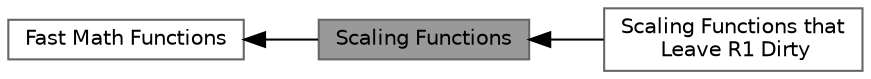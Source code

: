 digraph "Scaling Functions"
{
 // LATEX_PDF_SIZE
  bgcolor="transparent";
  edge [fontname=Helvetica,fontsize=10,labelfontname=Helvetica,labelfontsize=10];
  node [fontname=Helvetica,fontsize=10,shape=box,height=0.2,width=0.4];
  rankdir=LR;
  Node1 [id="Node000001",label="Scaling Functions",height=0.2,width=0.4,color="gray40", fillcolor="grey60", style="filled", fontcolor="black",tooltip="Fast, efficient 8-bit scaling functions specifically designed for high-performance LED programming."];
  Node3 [id="Node000003",label="Scaling Functions that\l Leave R1 Dirty",height=0.2,width=0.4,color="grey40", fillcolor="white", style="filled",URL="$d0/da5/group___scaling_dirty.html",tooltip="These functions are more efficient for scaling multiple bytes at once, but require calling cleanup_R1..."];
  Node2 [id="Node000002",label="Fast Math Functions",height=0.2,width=0.4,color="grey40", fillcolor="white", style="filled",URL="$df/da2/group__lib8tion.html",tooltip="Fast, efficient 8-bit math functions specifically designed for high-performance LED programming."];
  Node2->Node1 [shape=plaintext, dir="back", style="solid"];
  Node1->Node3 [shape=plaintext, dir="back", style="solid"];
}
